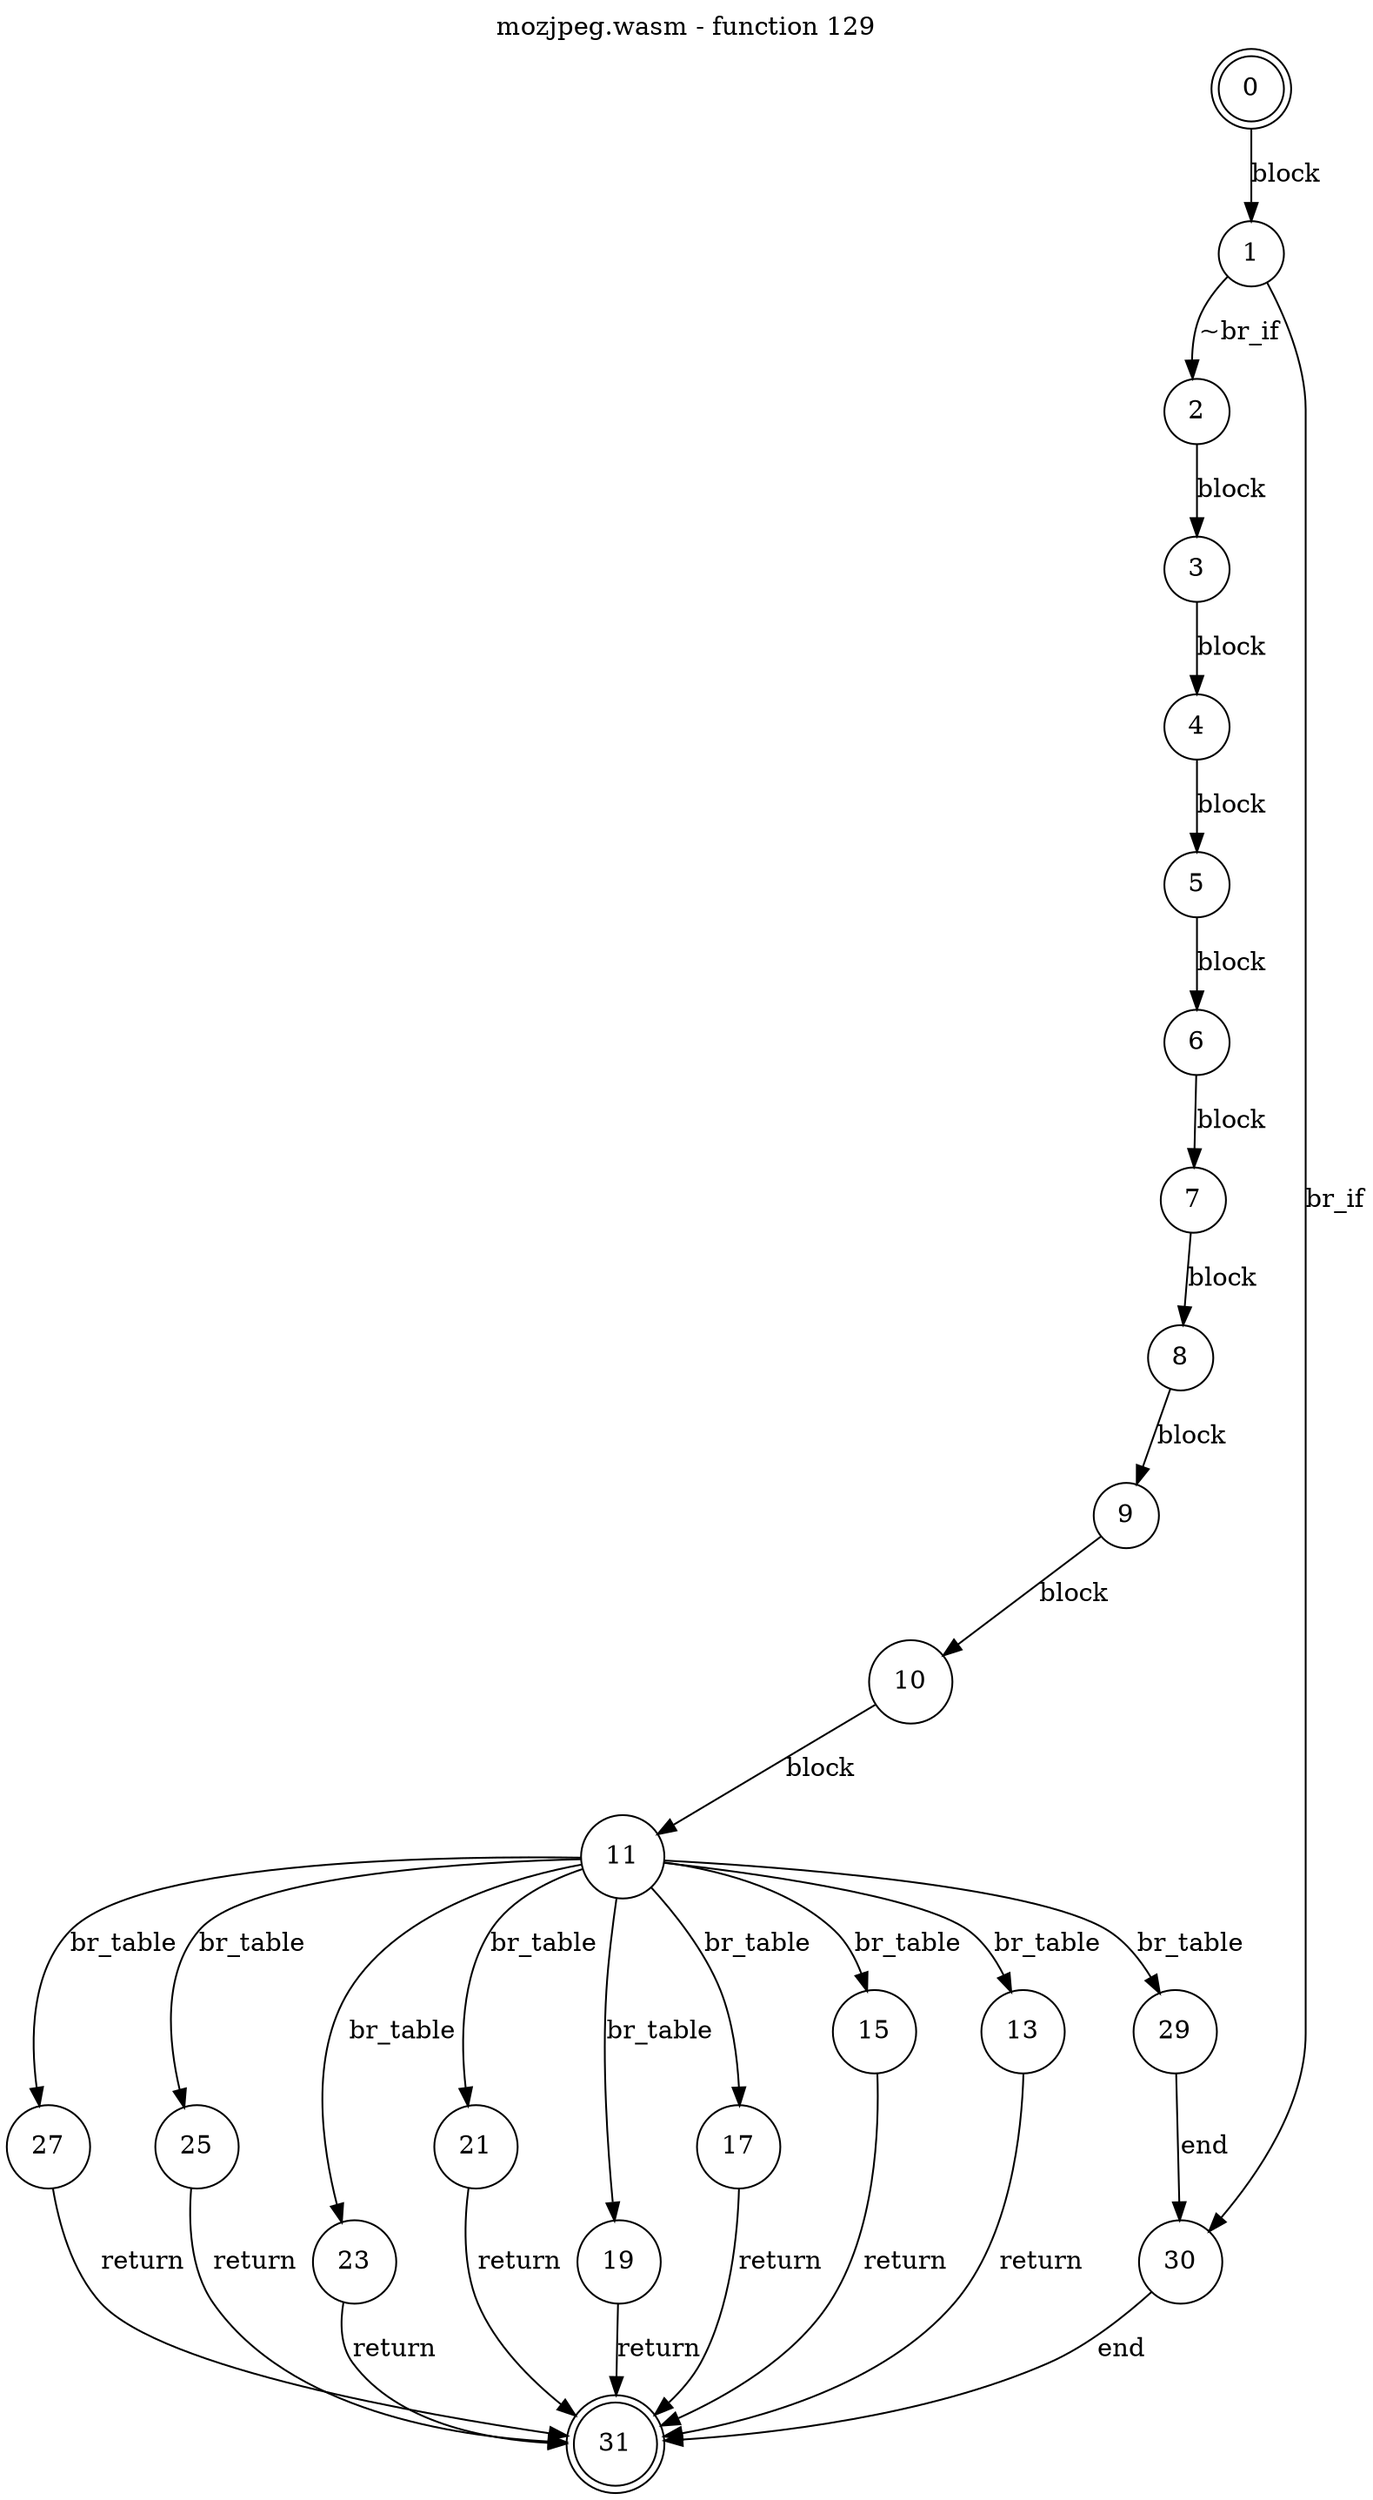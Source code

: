 digraph finite_state_machine {
    label = "mozjpeg.wasm - function 129"
    labelloc =  t
    labelfontsize = 16
    labelfontcolor = black
    labelfontname = "Helvetica"
    node [shape = doublecircle]; 0 31;
    node [shape = circle];
    0 -> 1[label="block"];
    1 -> 2[label="~br_if"];
    1 -> 30[label="br_if"];
    2 -> 3[label="block"];
    3 -> 4[label="block"];
    4 -> 5[label="block"];
    5 -> 6[label="block"];
    6 -> 7[label="block"];
    7 -> 8[label="block"];
    8 -> 9[label="block"];
    9 -> 10[label="block"];
    10 -> 11[label="block"];
    11 -> 29[label="br_table"];
    11 -> 27[label="br_table"];
    11 -> 25[label="br_table"];
    11 -> 23[label="br_table"];
    11 -> 21[label="br_table"];
    11 -> 19[label="br_table"];
    11 -> 17[label="br_table"];
    11 -> 15[label="br_table"];
    11 -> 13[label="br_table"];
    13 -> 31[label="return"];
    15 -> 31[label="return"];
    17 -> 31[label="return"];
    19 -> 31[label="return"];
    21 -> 31[label="return"];
    23 -> 31[label="return"];
    25 -> 31[label="return"];
    27 -> 31[label="return"];
    29 -> 30[label="end"];
    30 -> 31[label="end"];
}

